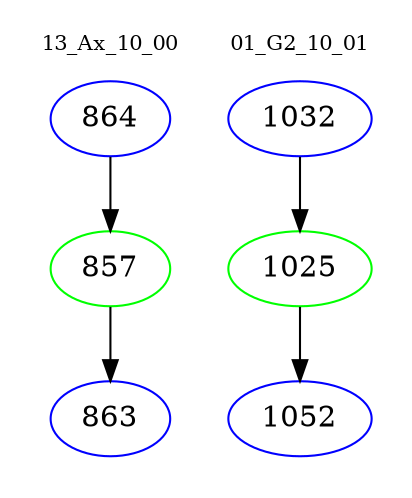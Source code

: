 digraph{
subgraph cluster_0 {
color = white
label = "13_Ax_10_00";
fontsize=10;
T0_864 [label="864", color="blue"]
T0_864 -> T0_857 [color="black"]
T0_857 [label="857", color="green"]
T0_857 -> T0_863 [color="black"]
T0_863 [label="863", color="blue"]
}
subgraph cluster_1 {
color = white
label = "01_G2_10_01";
fontsize=10;
T1_1032 [label="1032", color="blue"]
T1_1032 -> T1_1025 [color="black"]
T1_1025 [label="1025", color="green"]
T1_1025 -> T1_1052 [color="black"]
T1_1052 [label="1052", color="blue"]
}
}
